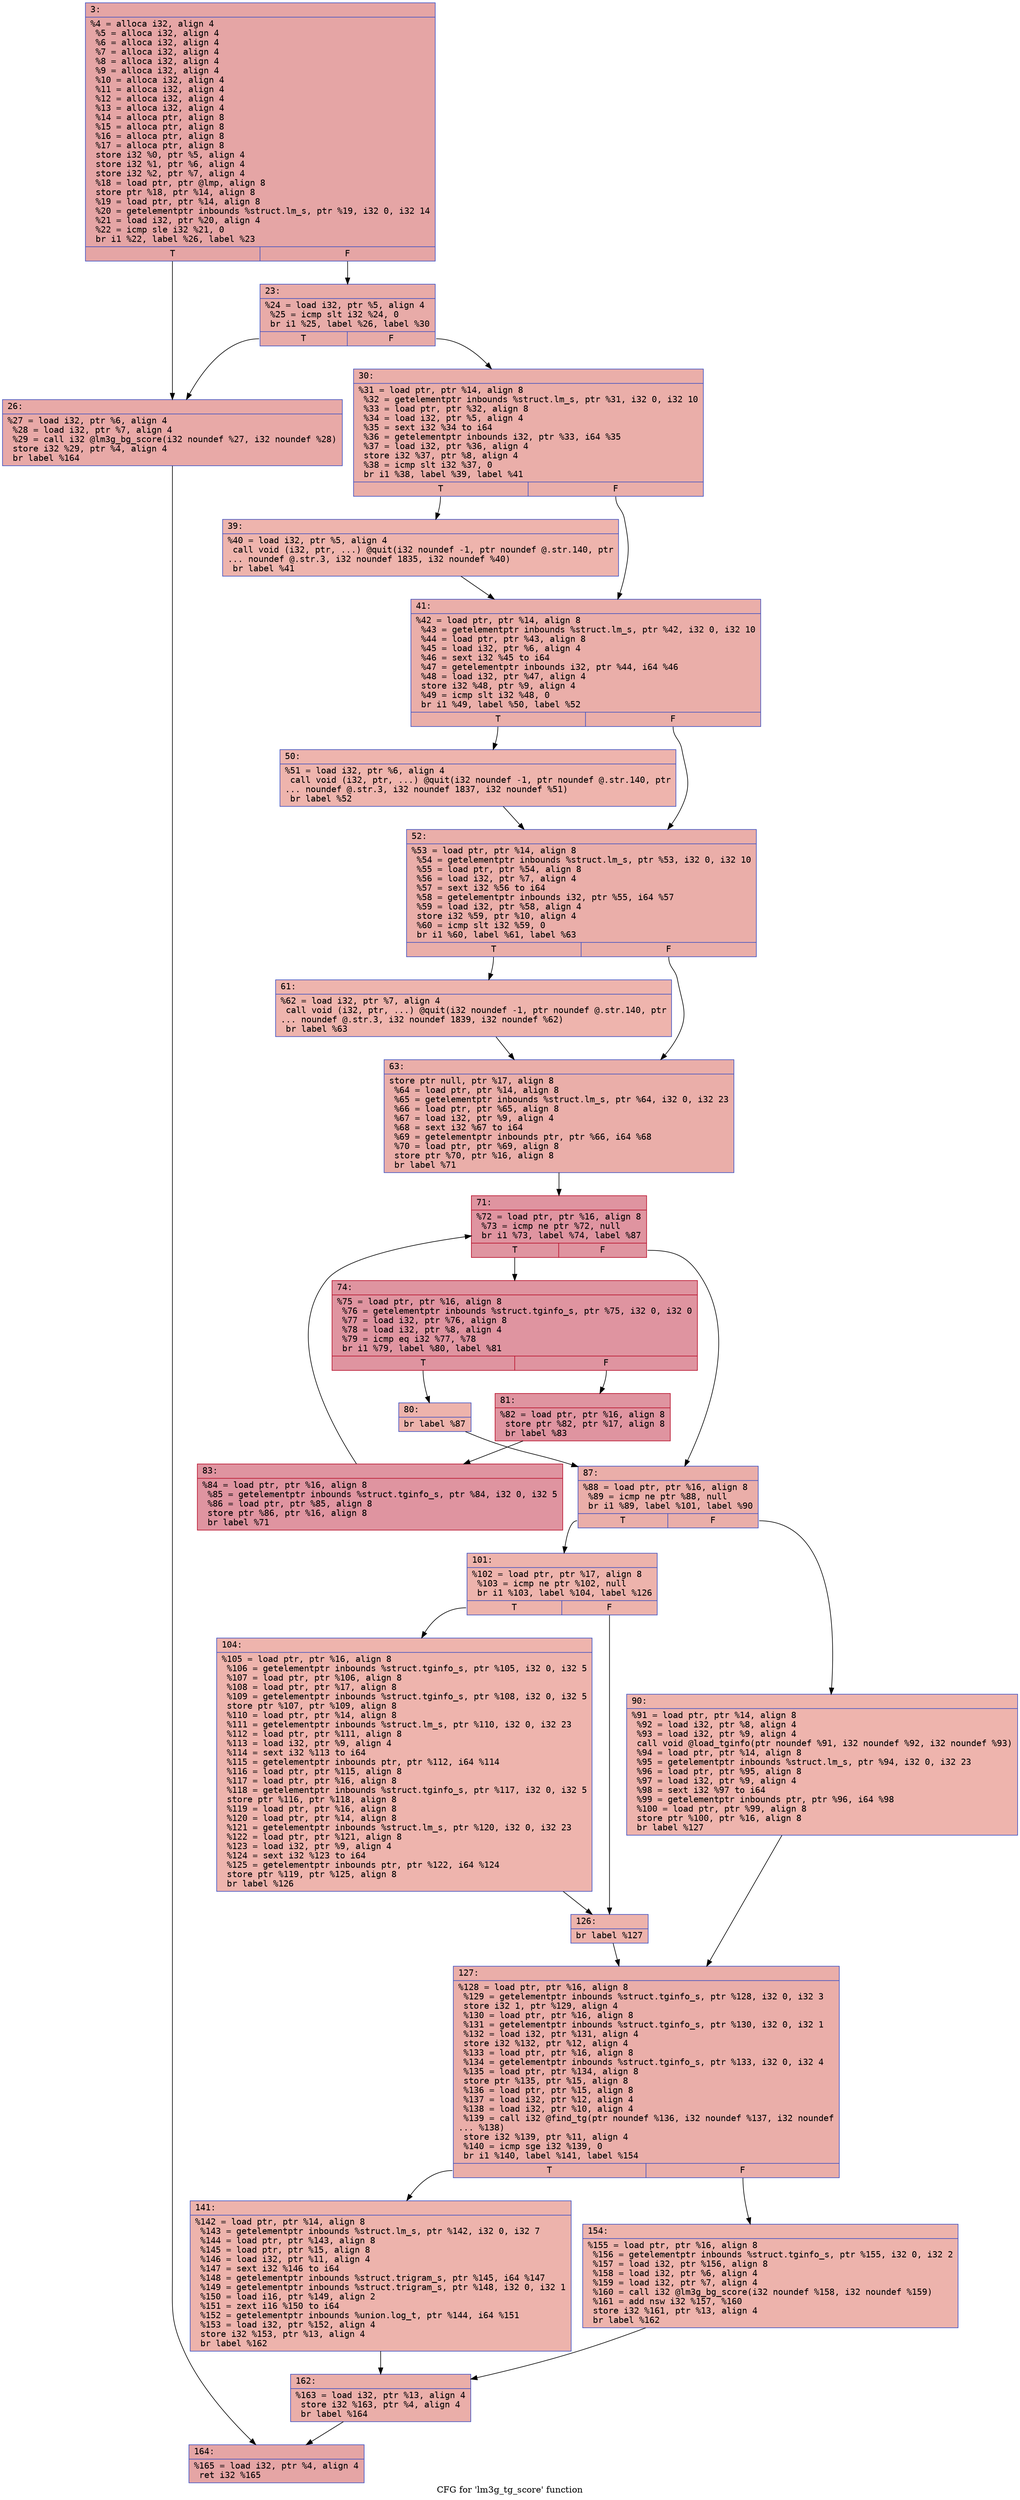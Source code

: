 digraph "CFG for 'lm3g_tg_score' function" {
	label="CFG for 'lm3g_tg_score' function";

	Node0x600001025310 [shape=record,color="#3d50c3ff", style=filled, fillcolor="#c5333470" fontname="Courier",label="{3:\l|  %4 = alloca i32, align 4\l  %5 = alloca i32, align 4\l  %6 = alloca i32, align 4\l  %7 = alloca i32, align 4\l  %8 = alloca i32, align 4\l  %9 = alloca i32, align 4\l  %10 = alloca i32, align 4\l  %11 = alloca i32, align 4\l  %12 = alloca i32, align 4\l  %13 = alloca i32, align 4\l  %14 = alloca ptr, align 8\l  %15 = alloca ptr, align 8\l  %16 = alloca ptr, align 8\l  %17 = alloca ptr, align 8\l  store i32 %0, ptr %5, align 4\l  store i32 %1, ptr %6, align 4\l  store i32 %2, ptr %7, align 4\l  %18 = load ptr, ptr @lmp, align 8\l  store ptr %18, ptr %14, align 8\l  %19 = load ptr, ptr %14, align 8\l  %20 = getelementptr inbounds %struct.lm_s, ptr %19, i32 0, i32 14\l  %21 = load i32, ptr %20, align 4\l  %22 = icmp sle i32 %21, 0\l  br i1 %22, label %26, label %23\l|{<s0>T|<s1>F}}"];
	Node0x600001025310:s0 -> Node0x600001025400[tooltip="3 -> 26\nProbability 50.00%" ];
	Node0x600001025310:s1 -> Node0x6000010253b0[tooltip="3 -> 23\nProbability 50.00%" ];
	Node0x6000010253b0 [shape=record,color="#3d50c3ff", style=filled, fillcolor="#cc403a70" fontname="Courier",label="{23:\l|  %24 = load i32, ptr %5, align 4\l  %25 = icmp slt i32 %24, 0\l  br i1 %25, label %26, label %30\l|{<s0>T|<s1>F}}"];
	Node0x6000010253b0:s0 -> Node0x600001025400[tooltip="23 -> 26\nProbability 37.50%" ];
	Node0x6000010253b0:s1 -> Node0x600001025450[tooltip="23 -> 30\nProbability 62.50%" ];
	Node0x600001025400 [shape=record,color="#3d50c3ff", style=filled, fillcolor="#ca3b3770" fontname="Courier",label="{26:\l|  %27 = load i32, ptr %6, align 4\l  %28 = load i32, ptr %7, align 4\l  %29 = call i32 @lm3g_bg_score(i32 noundef %27, i32 noundef %28)\l  store i32 %29, ptr %4, align 4\l  br label %164\l}"];
	Node0x600001025400 -> Node0x600001025ae0[tooltip="26 -> 164\nProbability 100.00%" ];
	Node0x600001025450 [shape=record,color="#3d50c3ff", style=filled, fillcolor="#d0473d70" fontname="Courier",label="{30:\l|  %31 = load ptr, ptr %14, align 8\l  %32 = getelementptr inbounds %struct.lm_s, ptr %31, i32 0, i32 10\l  %33 = load ptr, ptr %32, align 8\l  %34 = load i32, ptr %5, align 4\l  %35 = sext i32 %34 to i64\l  %36 = getelementptr inbounds i32, ptr %33, i64 %35\l  %37 = load i32, ptr %36, align 4\l  store i32 %37, ptr %8, align 4\l  %38 = icmp slt i32 %37, 0\l  br i1 %38, label %39, label %41\l|{<s0>T|<s1>F}}"];
	Node0x600001025450:s0 -> Node0x6000010254a0[tooltip="30 -> 39\nProbability 37.50%" ];
	Node0x600001025450:s1 -> Node0x6000010254f0[tooltip="30 -> 41\nProbability 62.50%" ];
	Node0x6000010254a0 [shape=record,color="#3d50c3ff", style=filled, fillcolor="#d8564670" fontname="Courier",label="{39:\l|  %40 = load i32, ptr %5, align 4\l  call void (i32, ptr, ...) @quit(i32 noundef -1, ptr noundef @.str.140, ptr\l... noundef @.str.3, i32 noundef 1835, i32 noundef %40)\l  br label %41\l}"];
	Node0x6000010254a0 -> Node0x6000010254f0[tooltip="39 -> 41\nProbability 100.00%" ];
	Node0x6000010254f0 [shape=record,color="#3d50c3ff", style=filled, fillcolor="#d0473d70" fontname="Courier",label="{41:\l|  %42 = load ptr, ptr %14, align 8\l  %43 = getelementptr inbounds %struct.lm_s, ptr %42, i32 0, i32 10\l  %44 = load ptr, ptr %43, align 8\l  %45 = load i32, ptr %6, align 4\l  %46 = sext i32 %45 to i64\l  %47 = getelementptr inbounds i32, ptr %44, i64 %46\l  %48 = load i32, ptr %47, align 4\l  store i32 %48, ptr %9, align 4\l  %49 = icmp slt i32 %48, 0\l  br i1 %49, label %50, label %52\l|{<s0>T|<s1>F}}"];
	Node0x6000010254f0:s0 -> Node0x600001025540[tooltip="41 -> 50\nProbability 37.50%" ];
	Node0x6000010254f0:s1 -> Node0x600001025590[tooltip="41 -> 52\nProbability 62.50%" ];
	Node0x600001025540 [shape=record,color="#3d50c3ff", style=filled, fillcolor="#d8564670" fontname="Courier",label="{50:\l|  %51 = load i32, ptr %6, align 4\l  call void (i32, ptr, ...) @quit(i32 noundef -1, ptr noundef @.str.140, ptr\l... noundef @.str.3, i32 noundef 1837, i32 noundef %51)\l  br label %52\l}"];
	Node0x600001025540 -> Node0x600001025590[tooltip="50 -> 52\nProbability 100.00%" ];
	Node0x600001025590 [shape=record,color="#3d50c3ff", style=filled, fillcolor="#d0473d70" fontname="Courier",label="{52:\l|  %53 = load ptr, ptr %14, align 8\l  %54 = getelementptr inbounds %struct.lm_s, ptr %53, i32 0, i32 10\l  %55 = load ptr, ptr %54, align 8\l  %56 = load i32, ptr %7, align 4\l  %57 = sext i32 %56 to i64\l  %58 = getelementptr inbounds i32, ptr %55, i64 %57\l  %59 = load i32, ptr %58, align 4\l  store i32 %59, ptr %10, align 4\l  %60 = icmp slt i32 %59, 0\l  br i1 %60, label %61, label %63\l|{<s0>T|<s1>F}}"];
	Node0x600001025590:s0 -> Node0x6000010255e0[tooltip="52 -> 61\nProbability 37.50%" ];
	Node0x600001025590:s1 -> Node0x600001025630[tooltip="52 -> 63\nProbability 62.50%" ];
	Node0x6000010255e0 [shape=record,color="#3d50c3ff", style=filled, fillcolor="#d8564670" fontname="Courier",label="{61:\l|  %62 = load i32, ptr %7, align 4\l  call void (i32, ptr, ...) @quit(i32 noundef -1, ptr noundef @.str.140, ptr\l... noundef @.str.3, i32 noundef 1839, i32 noundef %62)\l  br label %63\l}"];
	Node0x6000010255e0 -> Node0x600001025630[tooltip="61 -> 63\nProbability 100.00%" ];
	Node0x600001025630 [shape=record,color="#3d50c3ff", style=filled, fillcolor="#d0473d70" fontname="Courier",label="{63:\l|  store ptr null, ptr %17, align 8\l  %64 = load ptr, ptr %14, align 8\l  %65 = getelementptr inbounds %struct.lm_s, ptr %64, i32 0, i32 23\l  %66 = load ptr, ptr %65, align 8\l  %67 = load i32, ptr %9, align 4\l  %68 = sext i32 %67 to i64\l  %69 = getelementptr inbounds ptr, ptr %66, i64 %68\l  %70 = load ptr, ptr %69, align 8\l  store ptr %70, ptr %16, align 8\l  br label %71\l}"];
	Node0x600001025630 -> Node0x600001025680[tooltip="63 -> 71\nProbability 100.00%" ];
	Node0x600001025680 [shape=record,color="#b70d28ff", style=filled, fillcolor="#b70d2870" fontname="Courier",label="{71:\l|  %72 = load ptr, ptr %16, align 8\l  %73 = icmp ne ptr %72, null\l  br i1 %73, label %74, label %87\l|{<s0>T|<s1>F}}"];
	Node0x600001025680:s0 -> Node0x6000010256d0[tooltip="71 -> 74\nProbability 96.88%" ];
	Node0x600001025680:s1 -> Node0x600001025810[tooltip="71 -> 87\nProbability 3.12%" ];
	Node0x6000010256d0 [shape=record,color="#b70d28ff", style=filled, fillcolor="#b70d2870" fontname="Courier",label="{74:\l|  %75 = load ptr, ptr %16, align 8\l  %76 = getelementptr inbounds %struct.tginfo_s, ptr %75, i32 0, i32 0\l  %77 = load i32, ptr %76, align 8\l  %78 = load i32, ptr %8, align 4\l  %79 = icmp eq i32 %77, %78\l  br i1 %79, label %80, label %81\l|{<s0>T|<s1>F}}"];
	Node0x6000010256d0:s0 -> Node0x600001025720[tooltip="74 -> 80\nProbability 3.12%" ];
	Node0x6000010256d0:s1 -> Node0x600001025770[tooltip="74 -> 81\nProbability 96.88%" ];
	Node0x600001025720 [shape=record,color="#3d50c3ff", style=filled, fillcolor="#d6524470" fontname="Courier",label="{80:\l|  br label %87\l}"];
	Node0x600001025720 -> Node0x600001025810[tooltip="80 -> 87\nProbability 100.00%" ];
	Node0x600001025770 [shape=record,color="#b70d28ff", style=filled, fillcolor="#b70d2870" fontname="Courier",label="{81:\l|  %82 = load ptr, ptr %16, align 8\l  store ptr %82, ptr %17, align 8\l  br label %83\l}"];
	Node0x600001025770 -> Node0x6000010257c0[tooltip="81 -> 83\nProbability 100.00%" ];
	Node0x6000010257c0 [shape=record,color="#b70d28ff", style=filled, fillcolor="#b70d2870" fontname="Courier",label="{83:\l|  %84 = load ptr, ptr %16, align 8\l  %85 = getelementptr inbounds %struct.tginfo_s, ptr %84, i32 0, i32 5\l  %86 = load ptr, ptr %85, align 8\l  store ptr %86, ptr %16, align 8\l  br label %71\l}"];
	Node0x6000010257c0 -> Node0x600001025680[tooltip="83 -> 71\nProbability 100.00%" ];
	Node0x600001025810 [shape=record,color="#3d50c3ff", style=filled, fillcolor="#d0473d70" fontname="Courier",label="{87:\l|  %88 = load ptr, ptr %16, align 8\l  %89 = icmp ne ptr %88, null\l  br i1 %89, label %101, label %90\l|{<s0>T|<s1>F}}"];
	Node0x600001025810:s0 -> Node0x6000010258b0[tooltip="87 -> 101\nProbability 62.50%" ];
	Node0x600001025810:s1 -> Node0x600001025860[tooltip="87 -> 90\nProbability 37.50%" ];
	Node0x600001025860 [shape=record,color="#3d50c3ff", style=filled, fillcolor="#d8564670" fontname="Courier",label="{90:\l|  %91 = load ptr, ptr %14, align 8\l  %92 = load i32, ptr %8, align 4\l  %93 = load i32, ptr %9, align 4\l  call void @load_tginfo(ptr noundef %91, i32 noundef %92, i32 noundef %93)\l  %94 = load ptr, ptr %14, align 8\l  %95 = getelementptr inbounds %struct.lm_s, ptr %94, i32 0, i32 23\l  %96 = load ptr, ptr %95, align 8\l  %97 = load i32, ptr %9, align 4\l  %98 = sext i32 %97 to i64\l  %99 = getelementptr inbounds ptr, ptr %96, i64 %98\l  %100 = load ptr, ptr %99, align 8\l  store ptr %100, ptr %16, align 8\l  br label %127\l}"];
	Node0x600001025860 -> Node0x6000010259a0[tooltip="90 -> 127\nProbability 100.00%" ];
	Node0x6000010258b0 [shape=record,color="#3d50c3ff", style=filled, fillcolor="#d6524470" fontname="Courier",label="{101:\l|  %102 = load ptr, ptr %17, align 8\l  %103 = icmp ne ptr %102, null\l  br i1 %103, label %104, label %126\l|{<s0>T|<s1>F}}"];
	Node0x6000010258b0:s0 -> Node0x600001025900[tooltip="101 -> 104\nProbability 62.50%" ];
	Node0x6000010258b0:s1 -> Node0x600001025950[tooltip="101 -> 126\nProbability 37.50%" ];
	Node0x600001025900 [shape=record,color="#3d50c3ff", style=filled, fillcolor="#d8564670" fontname="Courier",label="{104:\l|  %105 = load ptr, ptr %16, align 8\l  %106 = getelementptr inbounds %struct.tginfo_s, ptr %105, i32 0, i32 5\l  %107 = load ptr, ptr %106, align 8\l  %108 = load ptr, ptr %17, align 8\l  %109 = getelementptr inbounds %struct.tginfo_s, ptr %108, i32 0, i32 5\l  store ptr %107, ptr %109, align 8\l  %110 = load ptr, ptr %14, align 8\l  %111 = getelementptr inbounds %struct.lm_s, ptr %110, i32 0, i32 23\l  %112 = load ptr, ptr %111, align 8\l  %113 = load i32, ptr %9, align 4\l  %114 = sext i32 %113 to i64\l  %115 = getelementptr inbounds ptr, ptr %112, i64 %114\l  %116 = load ptr, ptr %115, align 8\l  %117 = load ptr, ptr %16, align 8\l  %118 = getelementptr inbounds %struct.tginfo_s, ptr %117, i32 0, i32 5\l  store ptr %116, ptr %118, align 8\l  %119 = load ptr, ptr %16, align 8\l  %120 = load ptr, ptr %14, align 8\l  %121 = getelementptr inbounds %struct.lm_s, ptr %120, i32 0, i32 23\l  %122 = load ptr, ptr %121, align 8\l  %123 = load i32, ptr %9, align 4\l  %124 = sext i32 %123 to i64\l  %125 = getelementptr inbounds ptr, ptr %122, i64 %124\l  store ptr %119, ptr %125, align 8\l  br label %126\l}"];
	Node0x600001025900 -> Node0x600001025950[tooltip="104 -> 126\nProbability 100.00%" ];
	Node0x600001025950 [shape=record,color="#3d50c3ff", style=filled, fillcolor="#d6524470" fontname="Courier",label="{126:\l|  br label %127\l}"];
	Node0x600001025950 -> Node0x6000010259a0[tooltip="126 -> 127\nProbability 100.00%" ];
	Node0x6000010259a0 [shape=record,color="#3d50c3ff", style=filled, fillcolor="#d0473d70" fontname="Courier",label="{127:\l|  %128 = load ptr, ptr %16, align 8\l  %129 = getelementptr inbounds %struct.tginfo_s, ptr %128, i32 0, i32 3\l  store i32 1, ptr %129, align 4\l  %130 = load ptr, ptr %16, align 8\l  %131 = getelementptr inbounds %struct.tginfo_s, ptr %130, i32 0, i32 1\l  %132 = load i32, ptr %131, align 4\l  store i32 %132, ptr %12, align 4\l  %133 = load ptr, ptr %16, align 8\l  %134 = getelementptr inbounds %struct.tginfo_s, ptr %133, i32 0, i32 4\l  %135 = load ptr, ptr %134, align 8\l  store ptr %135, ptr %15, align 8\l  %136 = load ptr, ptr %15, align 8\l  %137 = load i32, ptr %12, align 4\l  %138 = load i32, ptr %10, align 4\l  %139 = call i32 @find_tg(ptr noundef %136, i32 noundef %137, i32 noundef\l... %138)\l  store i32 %139, ptr %11, align 4\l  %140 = icmp sge i32 %139, 0\l  br i1 %140, label %141, label %154\l|{<s0>T|<s1>F}}"];
	Node0x6000010259a0:s0 -> Node0x6000010259f0[tooltip="127 -> 141\nProbability 50.00%" ];
	Node0x6000010259a0:s1 -> Node0x600001025a40[tooltip="127 -> 154\nProbability 50.00%" ];
	Node0x6000010259f0 [shape=record,color="#3d50c3ff", style=filled, fillcolor="#d6524470" fontname="Courier",label="{141:\l|  %142 = load ptr, ptr %14, align 8\l  %143 = getelementptr inbounds %struct.lm_s, ptr %142, i32 0, i32 7\l  %144 = load ptr, ptr %143, align 8\l  %145 = load ptr, ptr %15, align 8\l  %146 = load i32, ptr %11, align 4\l  %147 = sext i32 %146 to i64\l  %148 = getelementptr inbounds %struct.trigram_s, ptr %145, i64 %147\l  %149 = getelementptr inbounds %struct.trigram_s, ptr %148, i32 0, i32 1\l  %150 = load i16, ptr %149, align 2\l  %151 = zext i16 %150 to i64\l  %152 = getelementptr inbounds %union.log_t, ptr %144, i64 %151\l  %153 = load i32, ptr %152, align 4\l  store i32 %153, ptr %13, align 4\l  br label %162\l}"];
	Node0x6000010259f0 -> Node0x600001025a90[tooltip="141 -> 162\nProbability 100.00%" ];
	Node0x600001025a40 [shape=record,color="#3d50c3ff", style=filled, fillcolor="#d6524470" fontname="Courier",label="{154:\l|  %155 = load ptr, ptr %16, align 8\l  %156 = getelementptr inbounds %struct.tginfo_s, ptr %155, i32 0, i32 2\l  %157 = load i32, ptr %156, align 8\l  %158 = load i32, ptr %6, align 4\l  %159 = load i32, ptr %7, align 4\l  %160 = call i32 @lm3g_bg_score(i32 noundef %158, i32 noundef %159)\l  %161 = add nsw i32 %157, %160\l  store i32 %161, ptr %13, align 4\l  br label %162\l}"];
	Node0x600001025a40 -> Node0x600001025a90[tooltip="154 -> 162\nProbability 100.00%" ];
	Node0x600001025a90 [shape=record,color="#3d50c3ff", style=filled, fillcolor="#d0473d70" fontname="Courier",label="{162:\l|  %163 = load i32, ptr %13, align 4\l  store i32 %163, ptr %4, align 4\l  br label %164\l}"];
	Node0x600001025a90 -> Node0x600001025ae0[tooltip="162 -> 164\nProbability 100.00%" ];
	Node0x600001025ae0 [shape=record,color="#3d50c3ff", style=filled, fillcolor="#c5333470" fontname="Courier",label="{164:\l|  %165 = load i32, ptr %4, align 4\l  ret i32 %165\l}"];
}
